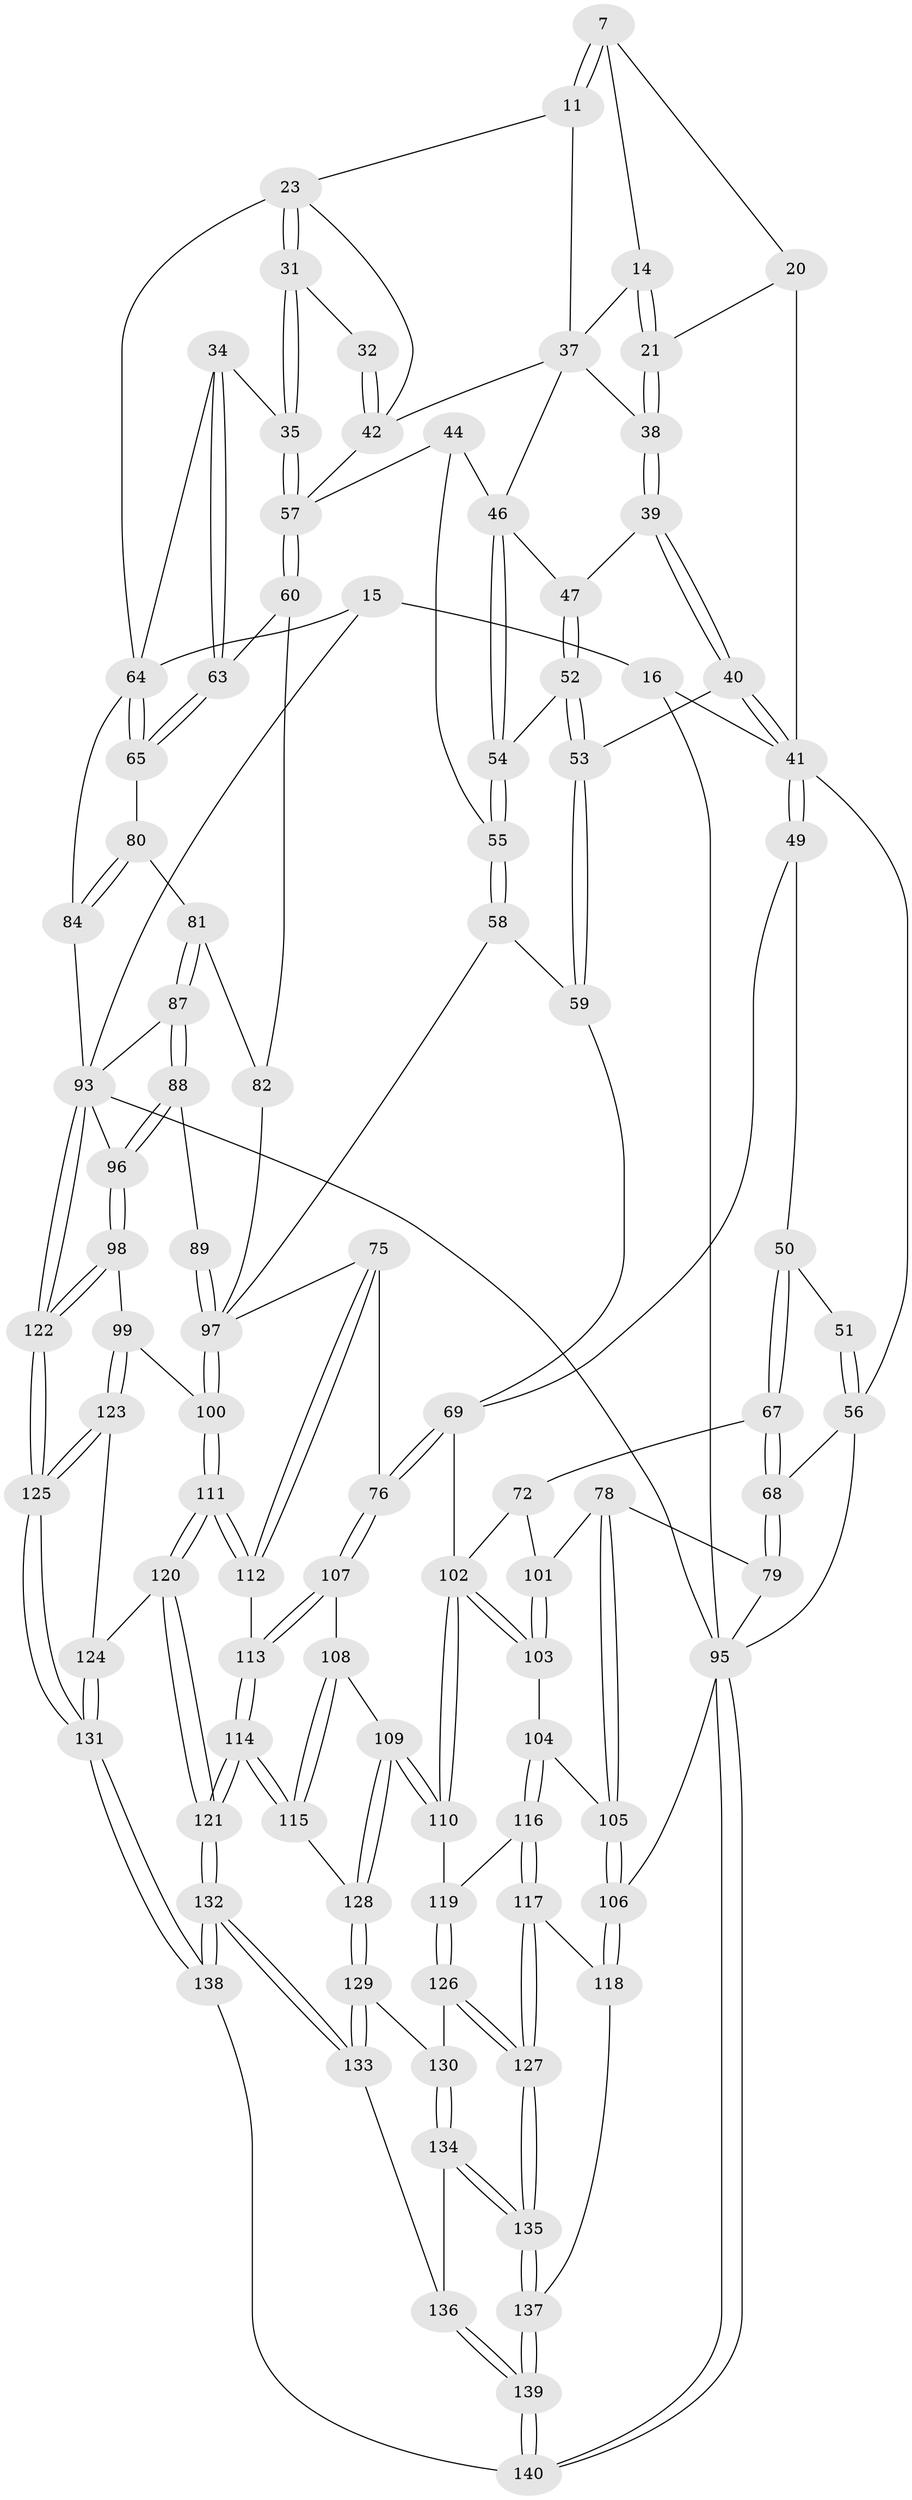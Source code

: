 // original degree distribution, {3: 0.014285714285714285, 5: 0.5428571428571428, 4: 0.22857142857142856, 6: 0.21428571428571427}
// Generated by graph-tools (version 1.1) at 2025/04/03/04/25 22:04:37]
// undirected, 98 vertices, 234 edges
graph export_dot {
graph [start="1"]
  node [color=gray90,style=filled];
  7 [pos="+0.5287501466773596+0",super="+6"];
  11 [pos="+0.6237802998260756+0.1593637781160647"];
  14 [pos="+0.4888070228458638+0"];
  15 [pos="+1+0",super="+8"];
  16 [pos="+0+0",super="+2"];
  20 [pos="+0.3048985326538765+0.12649817890015905",super="+5"];
  21 [pos="+0.37678159866880984+0.14614135863085068"];
  23 [pos="+0.7604689408736974+0.10837748936613771",super="+22"];
  31 [pos="+0.8116759631129508+0.256061097646022"];
  32 [pos="+0.7897410232942763+0.2543291168277532"];
  34 [pos="+0.8698354580125378+0.28953976273876003"];
  35 [pos="+0.8616635520636592+0.28577781538136504"];
  37 [pos="+0.5000991281228551+0.17036702854925576",super="+13"];
  38 [pos="+0.39578511665071975+0.1743683409949381"];
  39 [pos="+0.3942130335260924+0.19998770977128527"];
  40 [pos="+0.28601358276149974+0.32257904795434544"];
  41 [pos="+0.27553509635216106+0.3232451126018496",super="+30+28+29"];
  42 [pos="+0.6230737436505639+0.2941451569187266",super="+36+33"];
  44 [pos="+0.541985384901609+0.3012821694126105"];
  46 [pos="+0.4219288973299109+0.23676578058322237",super="+45"];
  47 [pos="+0.4196783435328129+0.23502245288733753"];
  49 [pos="+0.24696732956630843+0.3547760337877147"];
  50 [pos="+0.20743668472401827+0.3744341161803076"];
  51 [pos="+0.13015019544526243+0.31003852313793556"];
  52 [pos="+0.3740720147830429+0.331709908257298"];
  53 [pos="+0.34058534273150637+0.33923728708097894"];
  54 [pos="+0.4613239724452479+0.32751592694238196"];
  55 [pos="+0.4665577002288309+0.3291199995845976"];
  56 [pos="+0+0.36307392236649266",super="+26+25+48"];
  57 [pos="+0.6234144836034833+0.36066564282928826",super="+43"];
  58 [pos="+0.46063512482727886+0.40422616759419233"];
  59 [pos="+0.3992233677883421+0.43726872841559733"];
  60 [pos="+0.6298036149138737+0.3894615725712509"];
  63 [pos="+0.8850178195289033+0.3292225810094312"];
  64 [pos="+1+0.3915550511339543",super="+17+19+9"];
  65 [pos="+0.9065596465775072+0.36524126273503943"];
  67 [pos="+0.20641286665324673+0.37588336803133804"];
  68 [pos="+0.07446300322123267+0.44649375968542987"];
  69 [pos="+0.3757828046509972+0.5857798259307696",super="+66"];
  72 [pos="+0.21299060004745707+0.4481240660807109",super="+71"];
  75 [pos="+0.4596354310310388+0.6044096495206319"];
  76 [pos="+0.4422300600336526+0.6076244516478071"];
  78 [pos="+0.12813592005913013+0.6027563689730383"];
  79 [pos="+0.10431864244571765+0.5806402614577535"];
  80 [pos="+0.8870200444565057+0.40163880116532824"];
  81 [pos="+0.7475128503632252+0.4786598393860289"];
  82 [pos="+0.6589743697024681+0.43457503310869106",super="+61"];
  84 [pos="+0.9037359666211083+0.527664627558227",super="+83"];
  87 [pos="+0.7588791406579154+0.5821601517003938"];
  88 [pos="+0.7577236331462677+0.5859395245875351"];
  89 [pos="+0.7093761722953369+0.6172073683502908"];
  93 [pos="+1+1",super="+92+91"];
  95 [pos="+0+1",super="+94+86"];
  96 [pos="+0.8820273002606553+0.7074010591688097"];
  97 [pos="+0.6752515991361181+0.6891714301301044",super="+74+85"];
  98 [pos="+0.8545318588263697+0.7516998094209851"];
  99 [pos="+0.8334843321499412+0.7601823643545668"];
  100 [pos="+0.6781965606039578+0.7221492544782492"];
  101 [pos="+0.22199774967575867+0.6111110427484661",super="+77"];
  102 [pos="+0.2876630207551374+0.7847271827676657",super="+70"];
  103 [pos="+0.2342901218574275+0.7339186424466336"];
  104 [pos="+0.14417873962333613+0.7517450289504501"];
  105 [pos="+0.1036862759202771+0.6736309356954224"];
  106 [pos="+0+0.8365130777878338"];
  107 [pos="+0.4418905237424496+0.6138823359630702"];
  108 [pos="+0.40035347333524773+0.7623717994486311"];
  109 [pos="+0.29020141375141706+0.7895331236514813"];
  110 [pos="+0.2882614463248228+0.7877319709655211"];
  111 [pos="+0.627827995464206+0.7943797699433011"];
  112 [pos="+0.5528244607507244+0.7304218002004961"];
  113 [pos="+0.48422841492851676+0.781539572755145"];
  114 [pos="+0.4833564344326617+0.8563861769728018"];
  115 [pos="+0.43267352287411615+0.8290378509328263"];
  116 [pos="+0.14260555506374312+0.7908347734551484"];
  117 [pos="+0.12248925832109886+0.8167497880395082"];
  118 [pos="+0.014232022137635553+0.8513678030156714"];
  119 [pos="+0.22380321029201292+0.8180437817910267"];
  120 [pos="+0.6198596569745902+0.8422941504997504"];
  121 [pos="+0.5596860455212315+0.9512407225594359"];
  122 [pos="+1+1"];
  123 [pos="+0.8036139529497612+0.8097404001656623"];
  124 [pos="+0.7628342322032879+0.8430657428288167"];
  125 [pos="+0.9492684573082243+1"];
  126 [pos="+0.20635920842481345+0.878504211329714"];
  127 [pos="+0.1790378945684143+0.9105578792981764"];
  128 [pos="+0.3188383220310069+0.8481571147122062"];
  129 [pos="+0.3170994074619519+0.8667965466264999"];
  130 [pos="+0.3076000301505484+0.8832067835637017"];
  131 [pos="+0.8123733951336454+1"];
  132 [pos="+0.5589435832614162+0.9810292014446204"];
  133 [pos="+0.46286614912091234+0.9570493574082274"];
  134 [pos="+0.3041694757450527+0.8972416092085318"];
  135 [pos="+0.17189882446626345+0.961076045086348"];
  136 [pos="+0.31635489184172316+0.9602790153547628"];
  137 [pos="+0.16776510247810184+0.9709142630441646"];
  138 [pos="+0.6196480807156127+1"];
  139 [pos="+0.17142639122250636+1"];
  140 [pos="+0.15922581212629697+1"];
  7 -- 11;
  7 -- 11;
  7 -- 14;
  7 -- 20;
  11 -- 23;
  11 -- 37;
  14 -- 21;
  14 -- 21;
  14 -- 37;
  15 -- 16 [weight=2];
  15 -- 93;
  15 -- 64 [weight=2];
  16 -- 95 [weight=2];
  16 -- 41;
  20 -- 21;
  20 -- 41 [weight=3];
  21 -- 38;
  21 -- 38;
  23 -- 31;
  23 -- 31;
  23 -- 64 [weight=2];
  23 -- 42;
  31 -- 32;
  31 -- 35;
  31 -- 35;
  32 -- 42 [weight=2];
  32 -- 42;
  34 -- 35;
  34 -- 63;
  34 -- 63;
  34 -- 64;
  35 -- 57;
  35 -- 57;
  37 -- 38;
  37 -- 46;
  37 -- 42;
  38 -- 39;
  38 -- 39;
  39 -- 40;
  39 -- 40;
  39 -- 47;
  40 -- 41;
  40 -- 41;
  40 -- 53;
  41 -- 49;
  41 -- 49;
  41 -- 56 [weight=2];
  42 -- 57;
  44 -- 55;
  44 -- 46;
  44 -- 57;
  46 -- 47;
  46 -- 54;
  46 -- 54;
  47 -- 52;
  47 -- 52;
  49 -- 50;
  49 -- 69;
  50 -- 51;
  50 -- 67;
  50 -- 67;
  51 -- 56 [weight=2];
  51 -- 56;
  52 -- 53;
  52 -- 53;
  52 -- 54;
  53 -- 59;
  53 -- 59;
  54 -- 55;
  54 -- 55;
  55 -- 58;
  55 -- 58;
  56 -- 68;
  56 -- 95;
  57 -- 60;
  57 -- 60;
  58 -- 59;
  58 -- 97;
  59 -- 69;
  60 -- 63;
  60 -- 82;
  63 -- 65;
  63 -- 65;
  64 -- 65;
  64 -- 65;
  64 -- 84;
  65 -- 80;
  67 -- 68;
  67 -- 68;
  67 -- 72;
  68 -- 79;
  68 -- 79;
  69 -- 76;
  69 -- 76;
  69 -- 102;
  72 -- 101 [weight=2];
  72 -- 102;
  75 -- 76;
  75 -- 112;
  75 -- 112;
  75 -- 97;
  76 -- 107;
  76 -- 107;
  78 -- 79;
  78 -- 105;
  78 -- 105;
  78 -- 101;
  79 -- 95;
  80 -- 81;
  80 -- 84;
  80 -- 84;
  81 -- 82;
  81 -- 87;
  81 -- 87;
  82 -- 97 [weight=2];
  84 -- 93 [weight=2];
  87 -- 88;
  87 -- 88;
  87 -- 93;
  88 -- 89;
  88 -- 96;
  88 -- 96;
  89 -- 97 [weight=2];
  89 -- 97;
  93 -- 122;
  93 -- 122;
  93 -- 95;
  93 -- 96;
  95 -- 140;
  95 -- 140;
  95 -- 106;
  96 -- 98;
  96 -- 98;
  97 -- 100;
  97 -- 100;
  98 -- 99;
  98 -- 122;
  98 -- 122;
  99 -- 100;
  99 -- 123;
  99 -- 123;
  100 -- 111;
  100 -- 111;
  101 -- 103;
  101 -- 103;
  102 -- 103;
  102 -- 103;
  102 -- 110;
  102 -- 110;
  103 -- 104;
  104 -- 105;
  104 -- 116;
  104 -- 116;
  105 -- 106;
  105 -- 106;
  106 -- 118;
  106 -- 118;
  107 -- 108;
  107 -- 113;
  107 -- 113;
  108 -- 109;
  108 -- 115;
  108 -- 115;
  109 -- 110;
  109 -- 110;
  109 -- 128;
  109 -- 128;
  110 -- 119;
  111 -- 112;
  111 -- 112;
  111 -- 120;
  111 -- 120;
  112 -- 113;
  113 -- 114;
  113 -- 114;
  114 -- 115;
  114 -- 115;
  114 -- 121;
  114 -- 121;
  115 -- 128;
  116 -- 117;
  116 -- 117;
  116 -- 119;
  117 -- 118;
  117 -- 127;
  117 -- 127;
  118 -- 137;
  119 -- 126;
  119 -- 126;
  120 -- 121;
  120 -- 121;
  120 -- 124;
  121 -- 132;
  121 -- 132;
  122 -- 125;
  122 -- 125;
  123 -- 124;
  123 -- 125;
  123 -- 125;
  124 -- 131;
  124 -- 131;
  125 -- 131;
  125 -- 131;
  126 -- 127;
  126 -- 127;
  126 -- 130;
  127 -- 135;
  127 -- 135;
  128 -- 129;
  128 -- 129;
  129 -- 130;
  129 -- 133;
  129 -- 133;
  130 -- 134;
  130 -- 134;
  131 -- 138;
  131 -- 138;
  132 -- 133;
  132 -- 133;
  132 -- 138;
  132 -- 138;
  133 -- 136;
  134 -- 135;
  134 -- 135;
  134 -- 136;
  135 -- 137;
  135 -- 137;
  136 -- 139;
  136 -- 139;
  137 -- 139;
  137 -- 139;
  138 -- 140;
  139 -- 140;
  139 -- 140;
}
